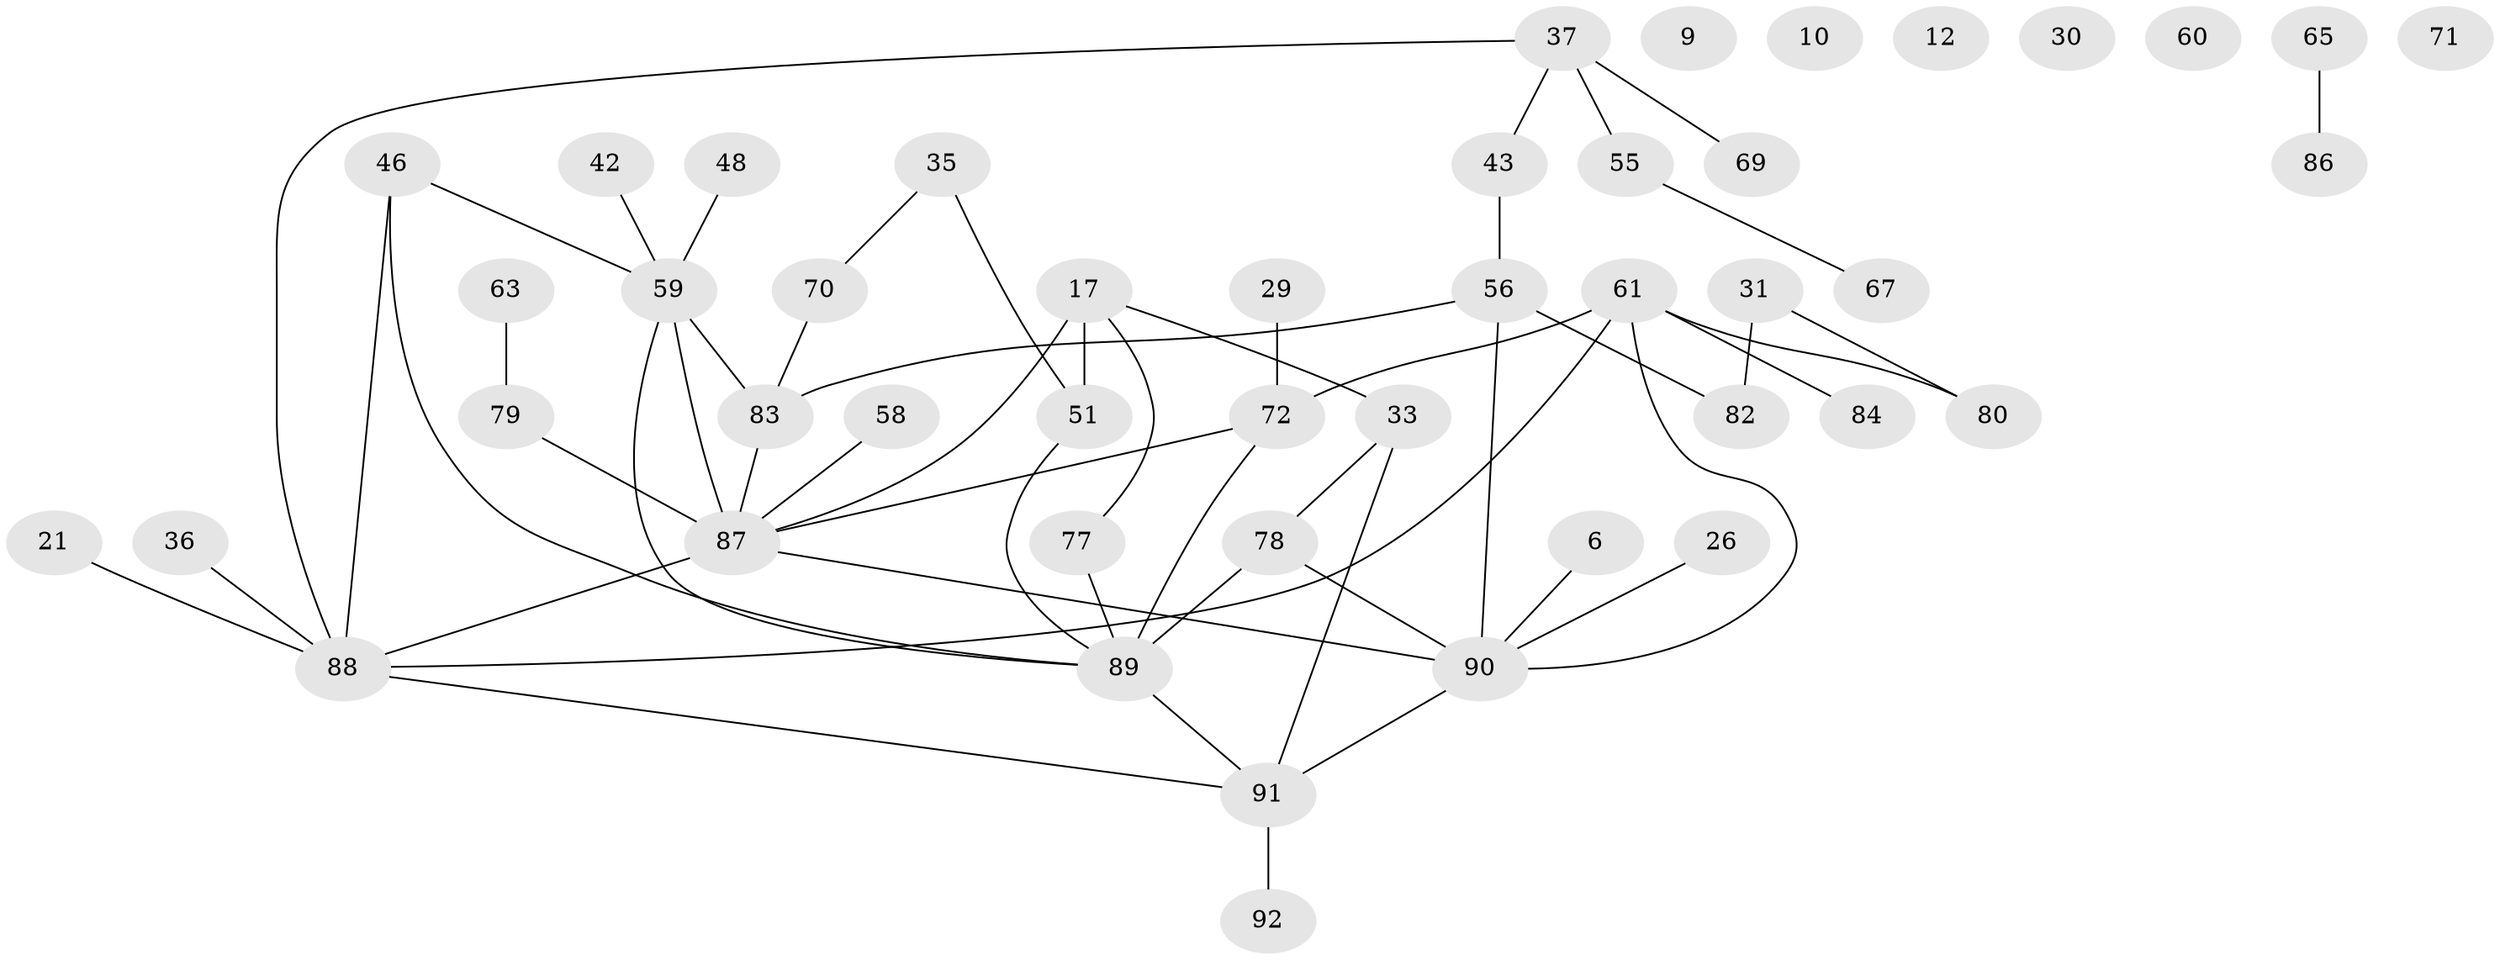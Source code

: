 // original degree distribution, {3: 0.18478260869565216, 6: 0.03260869565217391, 1: 0.21739130434782608, 2: 0.2826086956521739, 7: 0.010869565217391304, 0: 0.06521739130434782, 5: 0.043478260869565216, 4: 0.16304347826086957}
// Generated by graph-tools (version 1.1) at 2025/43/03/04/25 21:43:37]
// undirected, 46 vertices, 55 edges
graph export_dot {
graph [start="1"]
  node [color=gray90,style=filled];
  6;
  9;
  10;
  12;
  17 [super="+13"];
  21;
  26 [super="+24"];
  29;
  30;
  31;
  33;
  35;
  36 [super="+20"];
  37;
  42;
  43;
  46 [super="+7+45+41"];
  48;
  51;
  55;
  56 [super="+22"];
  58;
  59 [super="+27+44"];
  60;
  61 [super="+57+53"];
  63;
  65;
  67;
  69;
  70;
  71;
  72 [super="+50"];
  77 [super="+68"];
  78 [super="+66"];
  79;
  80;
  82;
  83 [super="+23"];
  84;
  86;
  87 [super="+54+76"];
  88 [super="+81"];
  89 [super="+49+85"];
  90 [super="+38+73+74"];
  91 [super="+64+75"];
  92;
  6 -- 90;
  17 -- 33 [weight=2];
  17 -- 51 [weight=2];
  17 -- 87 [weight=2];
  17 -- 77;
  21 -- 88;
  26 -- 90;
  29 -- 72;
  31 -- 80;
  31 -- 82;
  33 -- 78;
  33 -- 91;
  35 -- 51;
  35 -- 70;
  36 -- 88 [weight=2];
  37 -- 43;
  37 -- 55;
  37 -- 69;
  37 -- 88;
  42 -- 59;
  43 -- 56;
  46 -- 88 [weight=3];
  46 -- 89;
  46 -- 59 [weight=2];
  48 -- 59;
  51 -- 89;
  55 -- 67;
  56 -- 83;
  56 -- 90;
  56 -- 82;
  58 -- 87;
  59 -- 87 [weight=4];
  59 -- 89;
  59 -- 83;
  61 -- 80;
  61 -- 72;
  61 -- 84;
  61 -- 88;
  61 -- 90;
  63 -- 79;
  65 -- 86;
  70 -- 83;
  72 -- 89;
  72 -- 87;
  77 -- 89;
  78 -- 89 [weight=2];
  78 -- 90;
  79 -- 87;
  83 -- 87;
  87 -- 90 [weight=2];
  87 -- 88 [weight=2];
  88 -- 91;
  89 -- 91;
  90 -- 91;
  91 -- 92;
}
